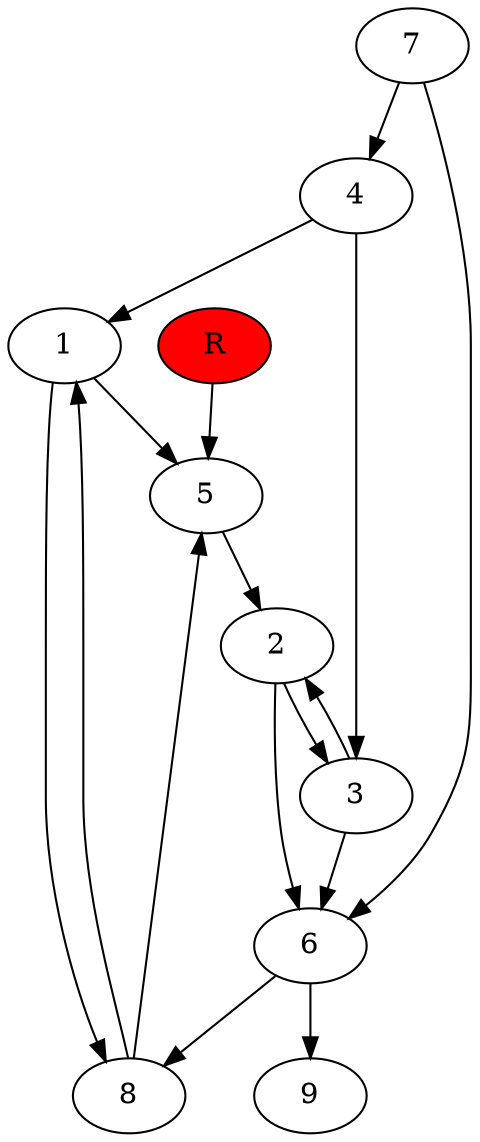 digraph prb6421 {
	1
	2
	3
	4
	5
	6
	7
	8
	R [fillcolor="#ff0000" style=filled]
	1 -> 5
	1 -> 8
	2 -> 3
	2 -> 6
	3 -> 2
	3 -> 6
	4 -> 1
	4 -> 3
	5 -> 2
	6 -> 8
	6 -> 9
	7 -> 4
	7 -> 6
	8 -> 1
	8 -> 5
	R -> 5
}

